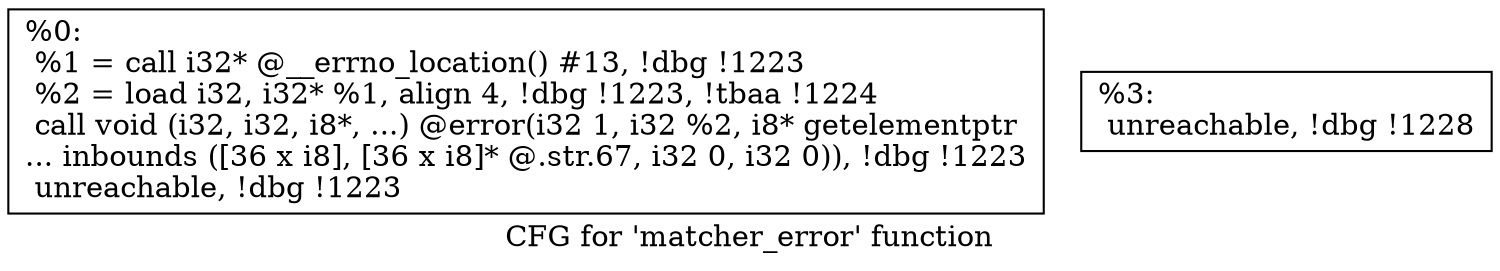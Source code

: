 digraph "CFG for 'matcher_error' function" {
	label="CFG for 'matcher_error' function";

	Node0x1a39990 [shape=record,label="{%0:\l  %1 = call i32* @__errno_location() #13, !dbg !1223\l  %2 = load i32, i32* %1, align 4, !dbg !1223, !tbaa !1224\l  call void (i32, i32, i8*, ...) @error(i32 1, i32 %2, i8* getelementptr\l... inbounds ([36 x i8], [36 x i8]* @.str.67, i32 0, i32 0)), !dbg !1223\l  unreachable, !dbg !1223\l}"];
	Node0x1a399e0 [shape=record,label="{%3:                                                  \l  unreachable, !dbg !1228\l}"];
}
